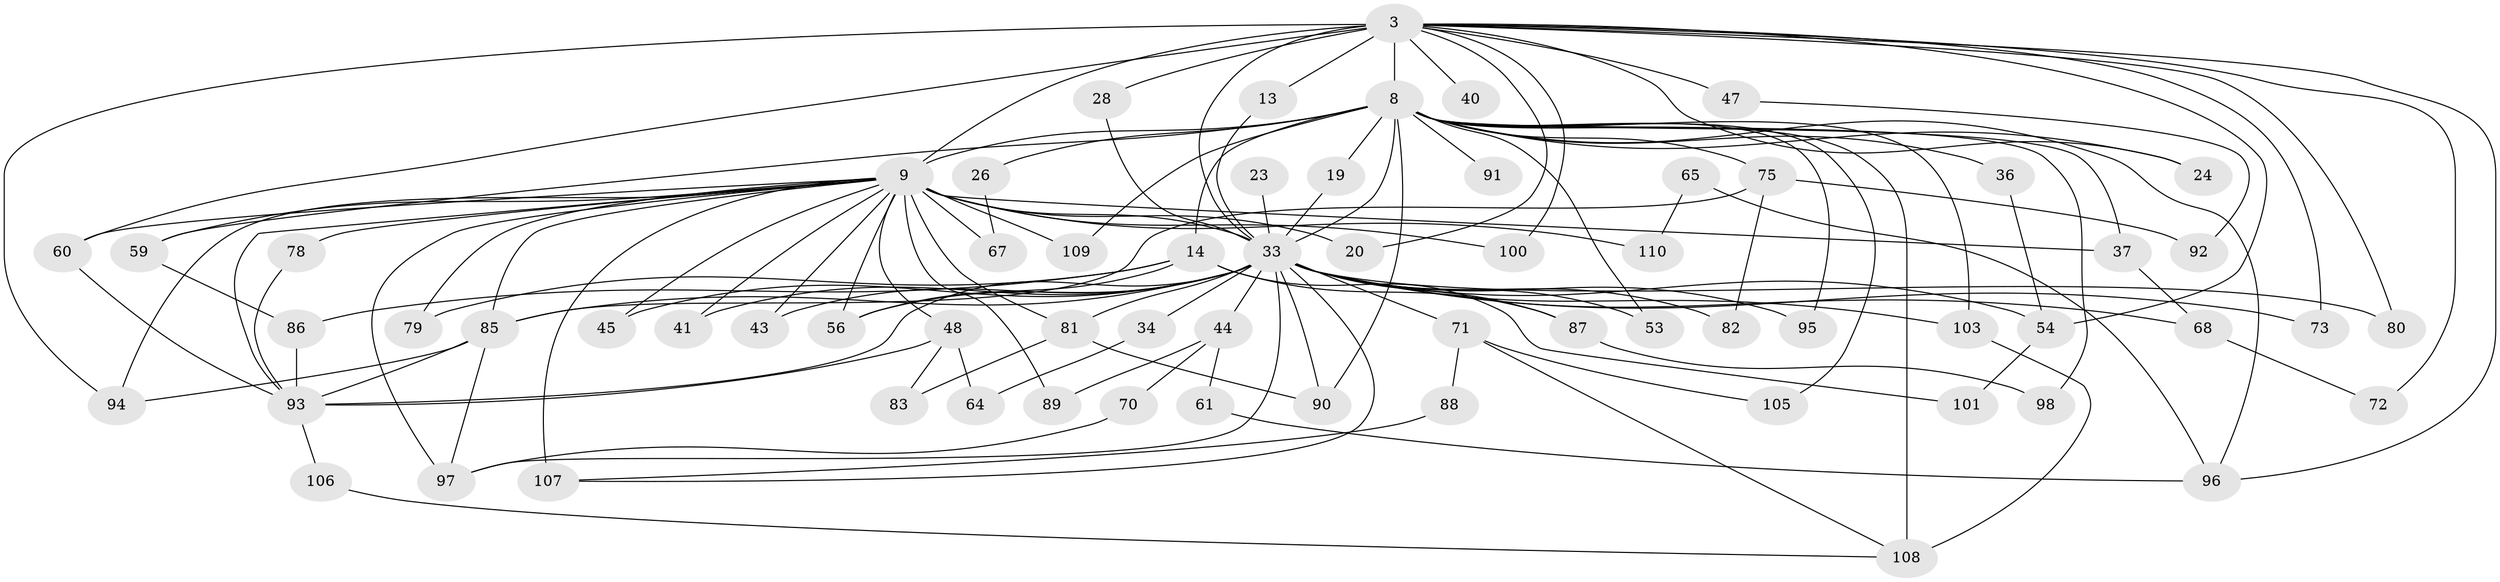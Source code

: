 // original degree distribution, {22: 0.00909090909090909, 16: 0.00909090909090909, 20: 0.01818181818181818, 13: 0.00909090909090909, 24: 0.00909090909090909, 21: 0.00909090909090909, 18: 0.00909090909090909, 25: 0.00909090909090909, 27: 0.00909090909090909, 5: 0.09090909090909091, 2: 0.509090909090909, 7: 0.00909090909090909, 9: 0.00909090909090909, 4: 0.09090909090909091, 3: 0.2}
// Generated by graph-tools (version 1.1) at 2025/50/03/04/25 21:50:01]
// undirected, 66 vertices, 128 edges
graph export_dot {
graph [start="1"]
  node [color=gray90,style=filled];
  3 [super="+2"];
  8 [super="+7+4"];
  9 [super="+5"];
  13;
  14;
  19;
  20;
  23;
  24;
  26;
  28;
  33 [super="+30+10+6"];
  34;
  36;
  37;
  40;
  41;
  43;
  44 [super="+29"];
  45;
  47;
  48;
  53;
  54 [super="+25"];
  56 [super="+38"];
  59 [super="+50"];
  60 [super="+35"];
  61;
  64;
  65;
  67 [super="+32"];
  68 [super="+39"];
  70;
  71 [super="+69"];
  72;
  73;
  75;
  78;
  79;
  80;
  81 [super="+21"];
  82;
  83;
  85 [super="+66+42"];
  86 [super="+49"];
  87;
  88;
  89;
  90 [super="+74"];
  91;
  92;
  93 [super="+18+31+27"];
  94 [super="+55"];
  95;
  96 [super="+52"];
  97 [super="+77+62"];
  98;
  100;
  101;
  103 [super="+63+57"];
  105;
  106;
  107 [super="+99"];
  108 [super="+102"];
  109;
  110 [super="+104+46"];
  3 -- 8 [weight=6];
  3 -- 9 [weight=4];
  3 -- 13;
  3 -- 20;
  3 -- 24;
  3 -- 40 [weight=2];
  3 -- 47 [weight=2];
  3 -- 72;
  3 -- 100;
  3 -- 73;
  3 -- 80;
  3 -- 28;
  3 -- 60;
  3 -- 33 [weight=7];
  3 -- 54;
  3 -- 96;
  3 -- 94;
  8 -- 9 [weight=6];
  8 -- 14 [weight=2];
  8 -- 24;
  8 -- 37;
  8 -- 75;
  8 -- 91 [weight=2];
  8 -- 95;
  8 -- 98;
  8 -- 108 [weight=2];
  8 -- 19;
  8 -- 26 [weight=2];
  8 -- 36;
  8 -- 105;
  8 -- 96;
  8 -- 109;
  8 -- 53;
  8 -- 33 [weight=10];
  8 -- 90;
  8 -- 59;
  8 -- 103 [weight=2];
  9 -- 37;
  9 -- 41;
  9 -- 45;
  9 -- 48;
  9 -- 67 [weight=2];
  9 -- 78;
  9 -- 85 [weight=2];
  9 -- 89;
  9 -- 107 [weight=3];
  9 -- 109;
  9 -- 110 [weight=4];
  9 -- 79;
  9 -- 20;
  9 -- 94;
  9 -- 97 [weight=3];
  9 -- 100;
  9 -- 43;
  9 -- 56;
  9 -- 33 [weight=6];
  9 -- 93;
  9 -- 59;
  9 -- 60;
  9 -- 81;
  13 -- 33;
  14 -- 79;
  14 -- 87;
  14 -- 101;
  14 -- 86;
  14 -- 56;
  19 -- 33;
  23 -- 33 [weight=2];
  26 -- 67;
  28 -- 33;
  33 -- 41;
  33 -- 82;
  33 -- 68 [weight=2];
  33 -- 71 [weight=3];
  33 -- 73;
  33 -- 95;
  33 -- 107;
  33 -- 44 [weight=3];
  33 -- 53;
  33 -- 54 [weight=2];
  33 -- 80;
  33 -- 87;
  33 -- 90 [weight=3];
  33 -- 34;
  33 -- 43;
  33 -- 45;
  33 -- 93 [weight=5];
  33 -- 103 [weight=4];
  33 -- 81;
  33 -- 56;
  33 -- 97;
  33 -- 85 [weight=3];
  34 -- 64;
  36 -- 54;
  37 -- 68;
  44 -- 61;
  44 -- 70;
  44 -- 89;
  47 -- 92;
  48 -- 64;
  48 -- 83;
  48 -- 93;
  54 -- 101;
  59 -- 86;
  60 -- 93;
  61 -- 96;
  65 -- 110;
  65 -- 96;
  68 -- 72;
  70 -- 97;
  71 -- 88;
  71 -- 105;
  71 -- 108;
  75 -- 82;
  75 -- 92;
  75 -- 85;
  78 -- 93;
  81 -- 90;
  81 -- 83;
  85 -- 93;
  85 -- 97;
  85 -- 94;
  86 -- 93 [weight=2];
  87 -- 98;
  88 -- 107;
  93 -- 106;
  103 -- 108;
  106 -- 108;
}
